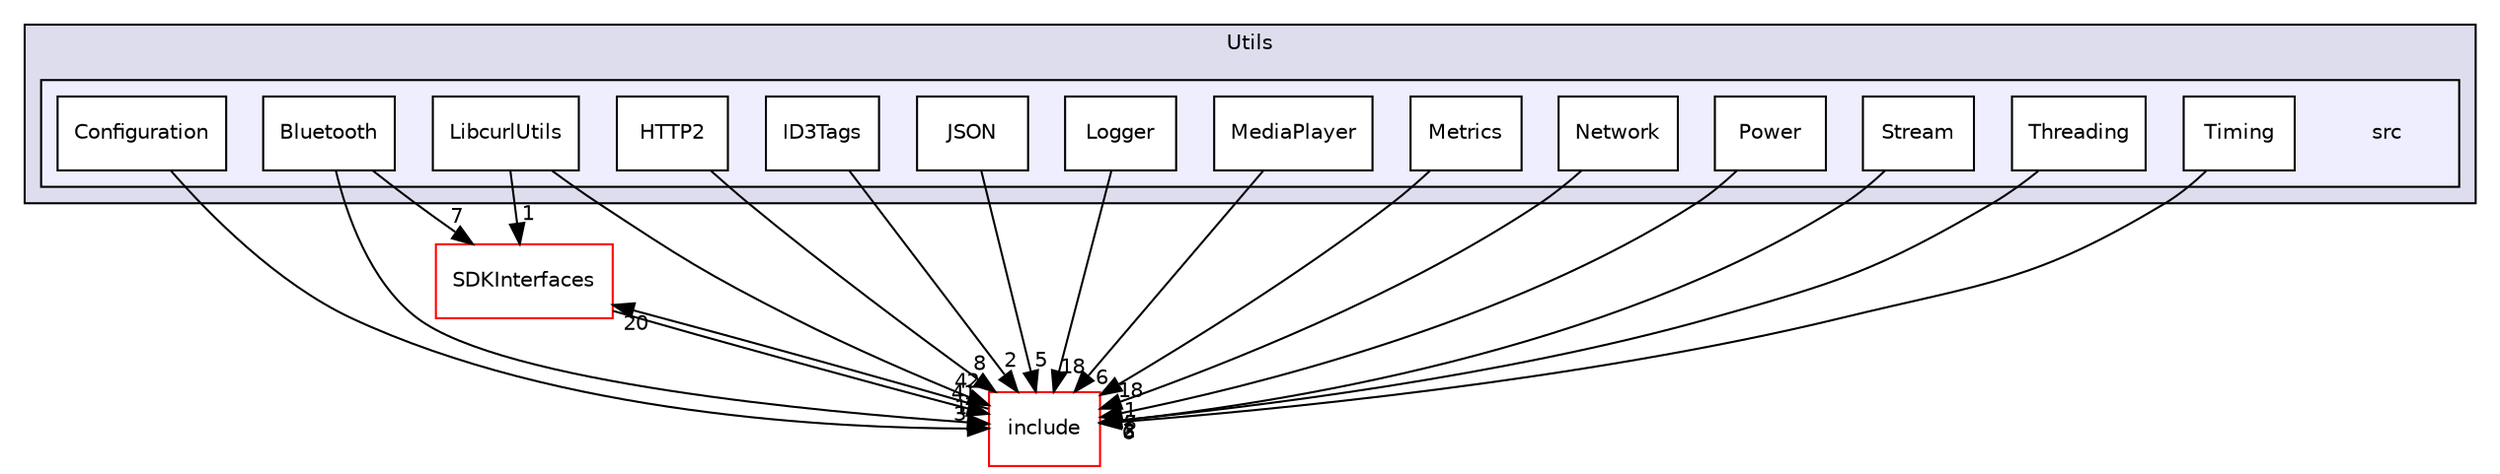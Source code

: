 digraph "/workplace/avs-device-sdk/AVSCommon/Utils/src" {
  compound=true
  node [ fontsize="10", fontname="Helvetica"];
  edge [ labelfontsize="10", labelfontname="Helvetica"];
  subgraph clusterdir_49dd3d9ac5586189aa170bac46425b9c {
    graph [ bgcolor="#ddddee", pencolor="black", label="Utils" fontname="Helvetica", fontsize="10", URL="dir_49dd3d9ac5586189aa170bac46425b9c.html"]
  subgraph clusterdir_93a54634d0ab52618b36b15672961616 {
    graph [ bgcolor="#eeeeff", pencolor="black", label="" URL="dir_93a54634d0ab52618b36b15672961616.html"];
    dir_93a54634d0ab52618b36b15672961616 [shape=plaintext label="src"];
    dir_ab8b36955d0ef311249317f441b61763 [shape=box label="Bluetooth" color="black" fillcolor="white" style="filled" URL="dir_ab8b36955d0ef311249317f441b61763.html"];
    dir_4b8ebe5e353bac9773499685b2732d50 [shape=box label="Configuration" color="black" fillcolor="white" style="filled" URL="dir_4b8ebe5e353bac9773499685b2732d50.html"];
    dir_ad7a94f90fa18355b32c047aa085787e [shape=box label="HTTP2" color="black" fillcolor="white" style="filled" URL="dir_ad7a94f90fa18355b32c047aa085787e.html"];
    dir_a7673807e9596160851619ff8f50a3ef [shape=box label="ID3Tags" color="black" fillcolor="white" style="filled" URL="dir_a7673807e9596160851619ff8f50a3ef.html"];
    dir_50efded679c12b68a8ba2c5ec67a83ea [shape=box label="JSON" color="black" fillcolor="white" style="filled" URL="dir_50efded679c12b68a8ba2c5ec67a83ea.html"];
    dir_8c36055f000274ee212dc5eb2574a4ea [shape=box label="LibcurlUtils" color="black" fillcolor="white" style="filled" URL="dir_8c36055f000274ee212dc5eb2574a4ea.html"];
    dir_7da9d95e84fb15b3f39432a99c142f21 [shape=box label="Logger" color="black" fillcolor="white" style="filled" URL="dir_7da9d95e84fb15b3f39432a99c142f21.html"];
    dir_f2f8b96cc5f875b1ad808827115900eb [shape=box label="MediaPlayer" color="black" fillcolor="white" style="filled" URL="dir_f2f8b96cc5f875b1ad808827115900eb.html"];
    dir_1b9f6886cf1b1cd51ef759f980849235 [shape=box label="Metrics" color="black" fillcolor="white" style="filled" URL="dir_1b9f6886cf1b1cd51ef759f980849235.html"];
    dir_f48c4c1bc6a6424cdf63b94f3cf59e21 [shape=box label="Network" color="black" fillcolor="white" style="filled" URL="dir_f48c4c1bc6a6424cdf63b94f3cf59e21.html"];
    dir_2e00cb058c8e8e279adfabf7fe60aed8 [shape=box label="Power" color="black" fillcolor="white" style="filled" URL="dir_2e00cb058c8e8e279adfabf7fe60aed8.html"];
    dir_738a743071eb7b2ea5abacc962fe0114 [shape=box label="Stream" color="black" fillcolor="white" style="filled" URL="dir_738a743071eb7b2ea5abacc962fe0114.html"];
    dir_c1bd6864fbaf2b322f14382e80502369 [shape=box label="Threading" color="black" fillcolor="white" style="filled" URL="dir_c1bd6864fbaf2b322f14382e80502369.html"];
    dir_af2f56fa9502cb7e38fca98fc813f9ab [shape=box label="Timing" color="black" fillcolor="white" style="filled" URL="dir_af2f56fa9502cb7e38fca98fc813f9ab.html"];
  }
  }
  dir_97afc8111b754cf401b73024f872f45d [shape=box label="SDKInterfaces" fillcolor="white" style="filled" color="red" URL="dir_97afc8111b754cf401b73024f872f45d.html"];
  dir_957fc395b73dfe8b64ee3f74464f588a [shape=box label="include" fillcolor="white" style="filled" color="red" URL="dir_957fc395b73dfe8b64ee3f74464f588a.html"];
  dir_ad7a94f90fa18355b32c047aa085787e->dir_957fc395b73dfe8b64ee3f74464f588a [headlabel="8", labeldistance=1.5 headhref="dir_000226_000192.html"];
  dir_2e00cb058c8e8e279adfabf7fe60aed8->dir_957fc395b73dfe8b64ee3f74464f588a [headlabel="8", labeldistance=1.5 headhref="dir_000234_000192.html"];
  dir_1b9f6886cf1b1cd51ef759f980849235->dir_957fc395b73dfe8b64ee3f74464f588a [headlabel="18", labeldistance=1.5 headhref="dir_000232_000192.html"];
  dir_4b8ebe5e353bac9773499685b2732d50->dir_957fc395b73dfe8b64ee3f74464f588a [headlabel="3", labeldistance=1.5 headhref="dir_000225_000192.html"];
  dir_c1bd6864fbaf2b322f14382e80502369->dir_957fc395b73dfe8b64ee3f74464f588a [headlabel="2", labeldistance=1.5 headhref="dir_000236_000192.html"];
  dir_f2f8b96cc5f875b1ad808827115900eb->dir_957fc395b73dfe8b64ee3f74464f588a [headlabel="6", labeldistance=1.5 headhref="dir_000231_000192.html"];
  dir_97afc8111b754cf401b73024f872f45d->dir_957fc395b73dfe8b64ee3f74464f588a [headlabel="41", labeldistance=1.5 headhref="dir_000018_000192.html"];
  dir_f48c4c1bc6a6424cdf63b94f3cf59e21->dir_957fc395b73dfe8b64ee3f74464f588a [headlabel="1", labeldistance=1.5 headhref="dir_000233_000192.html"];
  dir_50efded679c12b68a8ba2c5ec67a83ea->dir_957fc395b73dfe8b64ee3f74464f588a [headlabel="5", labeldistance=1.5 headhref="dir_000228_000192.html"];
  dir_a7673807e9596160851619ff8f50a3ef->dir_957fc395b73dfe8b64ee3f74464f588a [headlabel="2", labeldistance=1.5 headhref="dir_000227_000192.html"];
  dir_ab8b36955d0ef311249317f441b61763->dir_97afc8111b754cf401b73024f872f45d [headlabel="7", labeldistance=1.5 headhref="dir_000224_000018.html"];
  dir_ab8b36955d0ef311249317f441b61763->dir_957fc395b73dfe8b64ee3f74464f588a [headlabel="1", labeldistance=1.5 headhref="dir_000224_000192.html"];
  dir_af2f56fa9502cb7e38fca98fc813f9ab->dir_957fc395b73dfe8b64ee3f74464f588a [headlabel="6", labeldistance=1.5 headhref="dir_000238_000192.html"];
  dir_957fc395b73dfe8b64ee3f74464f588a->dir_97afc8111b754cf401b73024f872f45d [headlabel="20", labeldistance=1.5 headhref="dir_000192_000018.html"];
  dir_738a743071eb7b2ea5abacc962fe0114->dir_957fc395b73dfe8b64ee3f74464f588a [headlabel="3", labeldistance=1.5 headhref="dir_000235_000192.html"];
  dir_7da9d95e84fb15b3f39432a99c142f21->dir_957fc395b73dfe8b64ee3f74464f588a [headlabel="18", labeldistance=1.5 headhref="dir_000230_000192.html"];
  dir_8c36055f000274ee212dc5eb2574a4ea->dir_97afc8111b754cf401b73024f872f45d [headlabel="1", labeldistance=1.5 headhref="dir_000229_000018.html"];
  dir_8c36055f000274ee212dc5eb2574a4ea->dir_957fc395b73dfe8b64ee3f74464f588a [headlabel="42", labeldistance=1.5 headhref="dir_000229_000192.html"];
}
